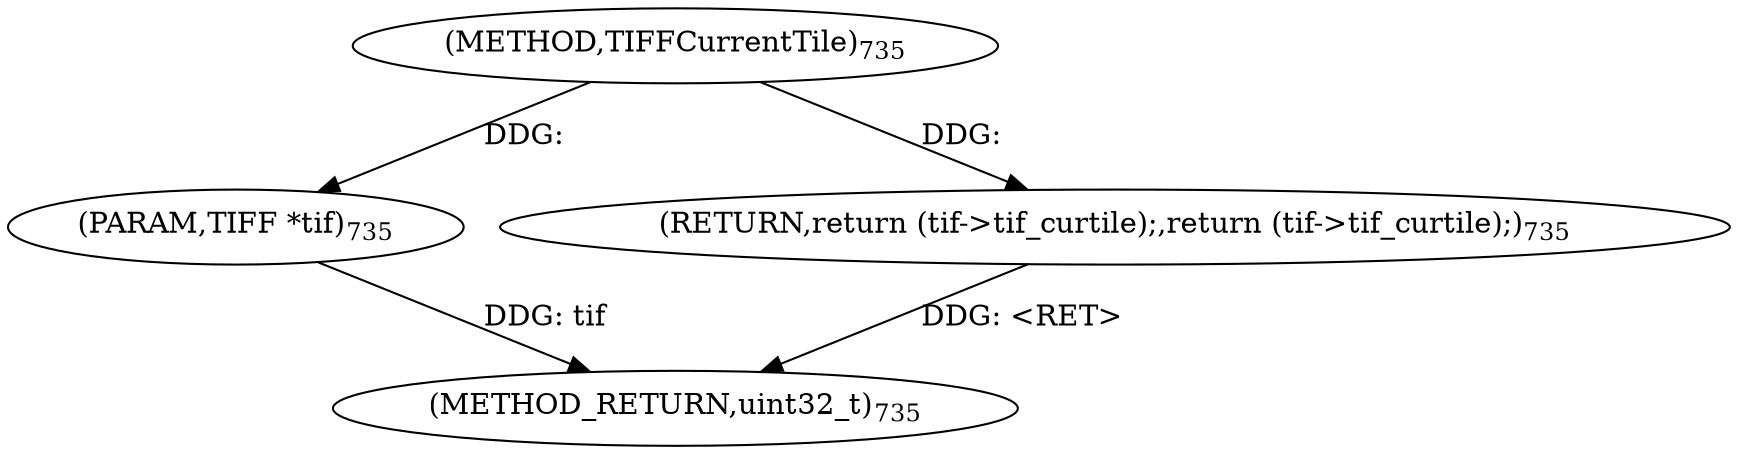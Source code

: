 digraph "TIFFCurrentTile" {  
"1565" [label = <(METHOD,TIFFCurrentTile)<SUB>735</SUB>> ]
"1572" [label = <(METHOD_RETURN,uint32_t)<SUB>735</SUB>> ]
"1566" [label = <(PARAM,TIFF *tif)<SUB>735</SUB>> ]
"1568" [label = <(RETURN,return (tif-&gt;tif_curtile);,return (tif-&gt;tif_curtile);)<SUB>735</SUB>> ]
  "1568" -> "1572"  [ label = "DDG: &lt;RET&gt;"] 
  "1566" -> "1572"  [ label = "DDG: tif"] 
  "1565" -> "1566"  [ label = "DDG: "] 
  "1565" -> "1568"  [ label = "DDG: "] 
}
